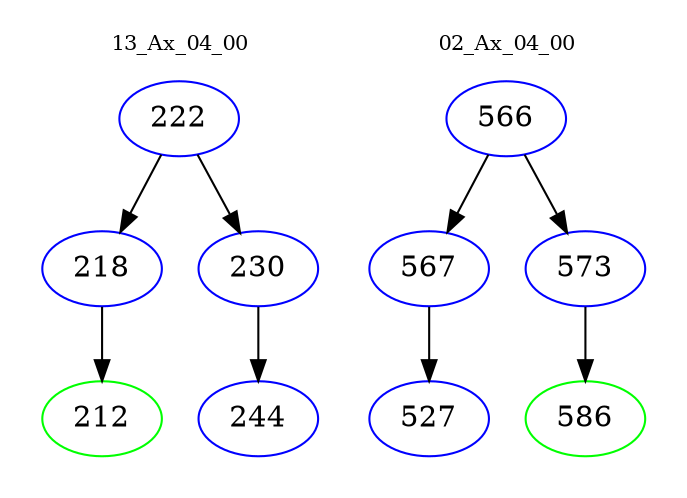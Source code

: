 digraph{
subgraph cluster_0 {
color = white
label = "13_Ax_04_00";
fontsize=10;
T0_222 [label="222", color="blue"]
T0_222 -> T0_218 [color="black"]
T0_218 [label="218", color="blue"]
T0_218 -> T0_212 [color="black"]
T0_212 [label="212", color="green"]
T0_222 -> T0_230 [color="black"]
T0_230 [label="230", color="blue"]
T0_230 -> T0_244 [color="black"]
T0_244 [label="244", color="blue"]
}
subgraph cluster_1 {
color = white
label = "02_Ax_04_00";
fontsize=10;
T1_566 [label="566", color="blue"]
T1_566 -> T1_567 [color="black"]
T1_567 [label="567", color="blue"]
T1_567 -> T1_527 [color="black"]
T1_527 [label="527", color="blue"]
T1_566 -> T1_573 [color="black"]
T1_573 [label="573", color="blue"]
T1_573 -> T1_586 [color="black"]
T1_586 [label="586", color="green"]
}
}
